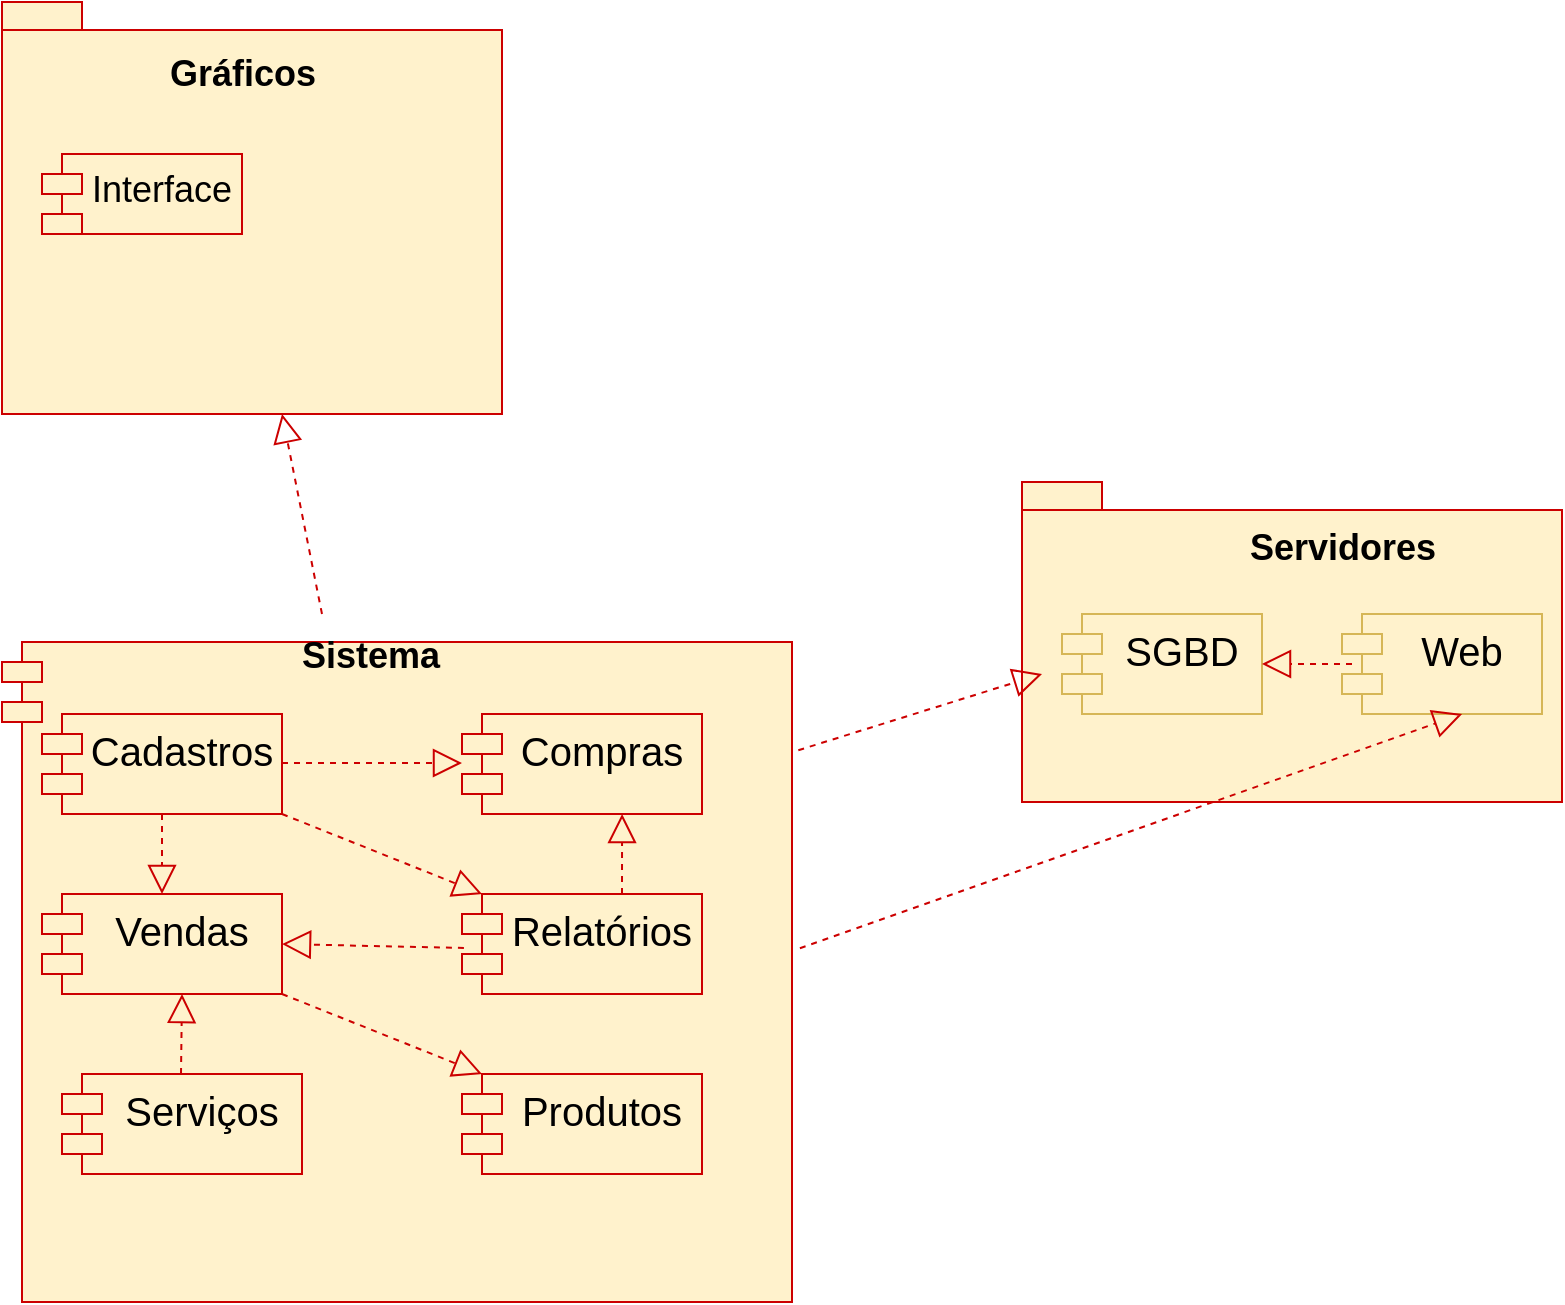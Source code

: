 <mxfile version="13.7.8" type="device"><diagram id="c9Sp6GBi43iLX_6ZZOQs" name="Page-1"><mxGraphModel dx="404" dy="735" grid="1" gridSize="10" guides="1" tooltips="1" connect="1" arrows="1" fold="1" page="1" pageScale="1" pageWidth="1169" pageHeight="827" math="0" shadow="0"><root><mxCell id="0"/><mxCell id="1" parent="0"/><mxCell id="q_PCcePoUYmg6hc-9JC7-3" value="" style="shape=folder;fontStyle=1;spacingTop=10;tabWidth=40;tabHeight=14;tabPosition=left;html=1;fillColor=#fff2cc;strokeColor=#CC0000;" vertex="1" parent="1"><mxGeometry x="210" y="94" width="250" height="206" as="geometry"/></mxCell><mxCell id="q_PCcePoUYmg6hc-9JC7-4" value="Gráficos" style="text;strokeColor=none;fillColor=none;html=1;fontSize=18;fontStyle=1;verticalAlign=middle;align=center;" vertex="1" parent="1"><mxGeometry x="310" y="130" width="40" as="geometry"/></mxCell><mxCell id="q_PCcePoUYmg6hc-9JC7-6" value="Interface" style="shape=module;align=left;spacingLeft=20;align=center;verticalAlign=top;fontSize=18;fillColor=#fff2cc;strokeColor=#CC0000;" vertex="1" parent="1"><mxGeometry x="230" y="170" width="100" height="40" as="geometry"/></mxCell><mxCell id="q_PCcePoUYmg6hc-9JC7-7" value="" style="shape=module;align=left;spacingLeft=20;align=center;verticalAlign=top;fontSize=18;fillColor=#fff2cc;strokeColor=#CC0000;" vertex="1" parent="1"><mxGeometry x="210" y="414" width="395" height="330" as="geometry"/></mxCell><mxCell id="q_PCcePoUYmg6hc-9JC7-8" value="&lt;font style=&quot;font-size: 18px&quot;&gt;Sistema&lt;/font&gt;" style="text;strokeColor=none;fillColor=none;html=1;fontSize=20;fontStyle=1;verticalAlign=middle;align=center;" vertex="1" parent="1"><mxGeometry x="377.5" y="420" width="32.5" as="geometry"/></mxCell><mxCell id="q_PCcePoUYmg6hc-9JC7-9" value="Cadastros" style="shape=module;align=left;spacingLeft=20;align=center;verticalAlign=top;fontSize=20;fillColor=#fff2cc;strokeColor=#CC0000;" vertex="1" parent="1"><mxGeometry x="230" y="450" width="120" height="50" as="geometry"/></mxCell><mxCell id="q_PCcePoUYmg6hc-9JC7-10" value="Produtos" style="shape=module;align=left;spacingLeft=20;align=center;verticalAlign=top;fontSize=20;fillColor=#fff2cc;strokeColor=#CC0000;" vertex="1" parent="1"><mxGeometry x="440" y="630" width="120" height="50" as="geometry"/></mxCell><mxCell id="q_PCcePoUYmg6hc-9JC7-11" value="Serviços" style="shape=module;align=left;spacingLeft=20;align=center;verticalAlign=top;fontSize=20;fillColor=#fff2cc;strokeColor=#CC0000;" vertex="1" parent="1"><mxGeometry x="240" y="630" width="120" height="50" as="geometry"/></mxCell><mxCell id="q_PCcePoUYmg6hc-9JC7-12" value="Relatórios" style="shape=module;align=left;spacingLeft=20;align=center;verticalAlign=top;fontSize=20;fillColor=#fff2cc;strokeColor=#CC0000;" vertex="1" parent="1"><mxGeometry x="440" y="540" width="120" height="50" as="geometry"/></mxCell><mxCell id="q_PCcePoUYmg6hc-9JC7-13" value="Vendas" style="shape=module;align=left;spacingLeft=20;align=center;verticalAlign=top;fontSize=20;fillColor=#fff2cc;strokeColor=#CC0000;" vertex="1" parent="1"><mxGeometry x="230" y="540" width="120" height="50" as="geometry"/></mxCell><mxCell id="q_PCcePoUYmg6hc-9JC7-14" value="Compras" style="shape=module;align=left;spacingLeft=20;align=center;verticalAlign=top;fontSize=20;fillColor=#fff2cc;strokeColor=#CC0000;" vertex="1" parent="1"><mxGeometry x="440" y="450" width="120" height="50" as="geometry"/></mxCell><mxCell id="q_PCcePoUYmg6hc-9JC7-16" value="" style="shape=folder;fontStyle=1;spacingTop=10;tabWidth=40;tabHeight=14;tabPosition=left;html=1;fillColor=#fff2cc;strokeColor=#CC0000;" vertex="1" parent="1"><mxGeometry x="720" y="334" width="270" height="160" as="geometry"/></mxCell><mxCell id="q_PCcePoUYmg6hc-9JC7-17" value="&lt;font style=&quot;font-size: 18px&quot;&gt;Servidores&lt;/font&gt;" style="text;strokeColor=none;fillColor=none;html=1;fontSize=24;fontStyle=1;verticalAlign=middle;align=center;" vertex="1" parent="1"><mxGeometry x="840" y="360" width="80" height="10" as="geometry"/></mxCell><mxCell id="q_PCcePoUYmg6hc-9JC7-18" value="SGBD" style="shape=module;align=left;spacingLeft=20;align=center;verticalAlign=top;strokeColor=#d6b656;fontSize=20;fillColor=#fff2cc;" vertex="1" parent="1"><mxGeometry x="740" y="400" width="100" height="50" as="geometry"/></mxCell><mxCell id="q_PCcePoUYmg6hc-9JC7-19" value="Web" style="shape=module;align=left;spacingLeft=20;align=center;verticalAlign=top;strokeColor=#d6b656;fontSize=20;fillColor=#fff2cc;" vertex="1" parent="1"><mxGeometry x="880" y="400" width="100" height="50" as="geometry"/></mxCell><mxCell id="q_PCcePoUYmg6hc-9JC7-21" value="" style="endArrow=block;dashed=1;endFill=0;endSize=12;html=1;fontSize=20;strokeColor=#CC0000;" edge="1" parent="1"><mxGeometry width="160" relative="1" as="geometry"><mxPoint x="370" y="400" as="sourcePoint"/><mxPoint x="350" y="300" as="targetPoint"/></mxGeometry></mxCell><mxCell id="q_PCcePoUYmg6hc-9JC7-22" value="" style="endArrow=block;dashed=1;endFill=0;endSize=12;html=1;fontSize=20;strokeColor=#CC0000;exitX=1.008;exitY=0.164;exitDx=0;exitDy=0;exitPerimeter=0;entryX=0.037;entryY=0.6;entryDx=0;entryDy=0;entryPerimeter=0;" edge="1" parent="1" source="q_PCcePoUYmg6hc-9JC7-7" target="q_PCcePoUYmg6hc-9JC7-16"><mxGeometry width="160" relative="1" as="geometry"><mxPoint x="650" y="470" as="sourcePoint"/><mxPoint x="630" y="370" as="targetPoint"/></mxGeometry></mxCell><mxCell id="q_PCcePoUYmg6hc-9JC7-23" value="" style="endArrow=block;dashed=1;endFill=0;endSize=12;html=1;fontSize=20;strokeColor=#CC0000;exitX=1.01;exitY=0.464;exitDx=0;exitDy=0;exitPerimeter=0;entryX=0.815;entryY=0.725;entryDx=0;entryDy=0;entryPerimeter=0;" edge="1" parent="1" source="q_PCcePoUYmg6hc-9JC7-7" target="q_PCcePoUYmg6hc-9JC7-16"><mxGeometry width="160" relative="1" as="geometry"><mxPoint x="600.0" y="518.12" as="sourcePoint"/><mxPoint x="940" y="518" as="targetPoint"/><Array as="points"/></mxGeometry></mxCell><mxCell id="q_PCcePoUYmg6hc-9JC7-24" value="" style="endArrow=block;dashed=1;endFill=0;endSize=12;html=1;strokeColor=#CC0000;fontSize=20;entryX=1;entryY=0.5;entryDx=0;entryDy=0;" edge="1" parent="1" target="q_PCcePoUYmg6hc-9JC7-18"><mxGeometry width="160" relative="1" as="geometry"><mxPoint x="885" y="425" as="sourcePoint"/><mxPoint x="840" y="440" as="targetPoint"/></mxGeometry></mxCell><mxCell id="q_PCcePoUYmg6hc-9JC7-25" value="" style="endArrow=block;dashed=1;endFill=0;endSize=12;html=1;strokeColor=#CC0000;fontSize=20;" edge="1" parent="1"><mxGeometry width="160" relative="1" as="geometry"><mxPoint x="350" y="474.5" as="sourcePoint"/><mxPoint x="440" y="474.5" as="targetPoint"/></mxGeometry></mxCell><mxCell id="q_PCcePoUYmg6hc-9JC7-28" value="" style="endArrow=block;dashed=1;endFill=0;endSize=12;html=1;strokeColor=#CC0000;fontSize=20;exitX=1;exitY=1;exitDx=0;exitDy=0;entryX=0;entryY=0;entryDx=10;entryDy=0;entryPerimeter=0;" edge="1" parent="1" source="q_PCcePoUYmg6hc-9JC7-9" target="q_PCcePoUYmg6hc-9JC7-12"><mxGeometry width="160" relative="1" as="geometry"><mxPoint x="330" y="520" as="sourcePoint"/><mxPoint x="490" y="520" as="targetPoint"/></mxGeometry></mxCell><mxCell id="q_PCcePoUYmg6hc-9JC7-30" value="" style="endArrow=block;dashed=1;endFill=0;endSize=12;html=1;strokeColor=#CC0000;fontSize=20;entryX=1;entryY=0.5;entryDx=0;entryDy=0;exitX=0.008;exitY=0.54;exitDx=0;exitDy=0;exitPerimeter=0;" edge="1" parent="1" source="q_PCcePoUYmg6hc-9JC7-12" target="q_PCcePoUYmg6hc-9JC7-13"><mxGeometry width="160" relative="1" as="geometry"><mxPoint x="450" y="590" as="sourcePoint"/><mxPoint x="350" y="650" as="targetPoint"/></mxGeometry></mxCell><mxCell id="q_PCcePoUYmg6hc-9JC7-31" value="" style="endArrow=block;dashed=1;endFill=0;endSize=12;html=1;strokeColor=#CC0000;fontSize=20;entryX=0.5;entryY=0;entryDx=0;entryDy=0;exitX=0.5;exitY=1;exitDx=0;exitDy=0;" edge="1" parent="1" source="q_PCcePoUYmg6hc-9JC7-9" target="q_PCcePoUYmg6hc-9JC7-13"><mxGeometry width="160" relative="1" as="geometry"><mxPoint x="320" y="520" as="sourcePoint"/><mxPoint x="460" y="550" as="targetPoint"/></mxGeometry></mxCell><mxCell id="q_PCcePoUYmg6hc-9JC7-32" value="" style="endArrow=block;dashed=1;endFill=0;endSize=12;html=1;strokeColor=#CC0000;fontSize=20;exitX=1;exitY=1;exitDx=0;exitDy=0;entryX=0;entryY=0;entryDx=10;entryDy=0;entryPerimeter=0;" edge="1" parent="1"><mxGeometry width="160" relative="1" as="geometry"><mxPoint x="350" y="590" as="sourcePoint"/><mxPoint x="450" y="630" as="targetPoint"/></mxGeometry></mxCell><mxCell id="q_PCcePoUYmg6hc-9JC7-34" value="" style="endArrow=block;dashed=1;endFill=0;endSize=12;html=1;strokeColor=#CC0000;fontSize=20;entryX=0.667;entryY=1;entryDx=0;entryDy=0;entryPerimeter=0;" edge="1" parent="1" target="q_PCcePoUYmg6hc-9JC7-14"><mxGeometry width="160" relative="1" as="geometry"><mxPoint x="520" y="540" as="sourcePoint"/><mxPoint x="520" y="510" as="targetPoint"/></mxGeometry></mxCell><mxCell id="q_PCcePoUYmg6hc-9JC7-35" value="" style="endArrow=block;dashed=1;endFill=0;endSize=12;html=1;strokeColor=#CC0000;fontSize=20;" edge="1" parent="1"><mxGeometry width="160" relative="1" as="geometry"><mxPoint x="299.5" y="630" as="sourcePoint"/><mxPoint x="300" y="590" as="targetPoint"/></mxGeometry></mxCell></root></mxGraphModel></diagram></mxfile>